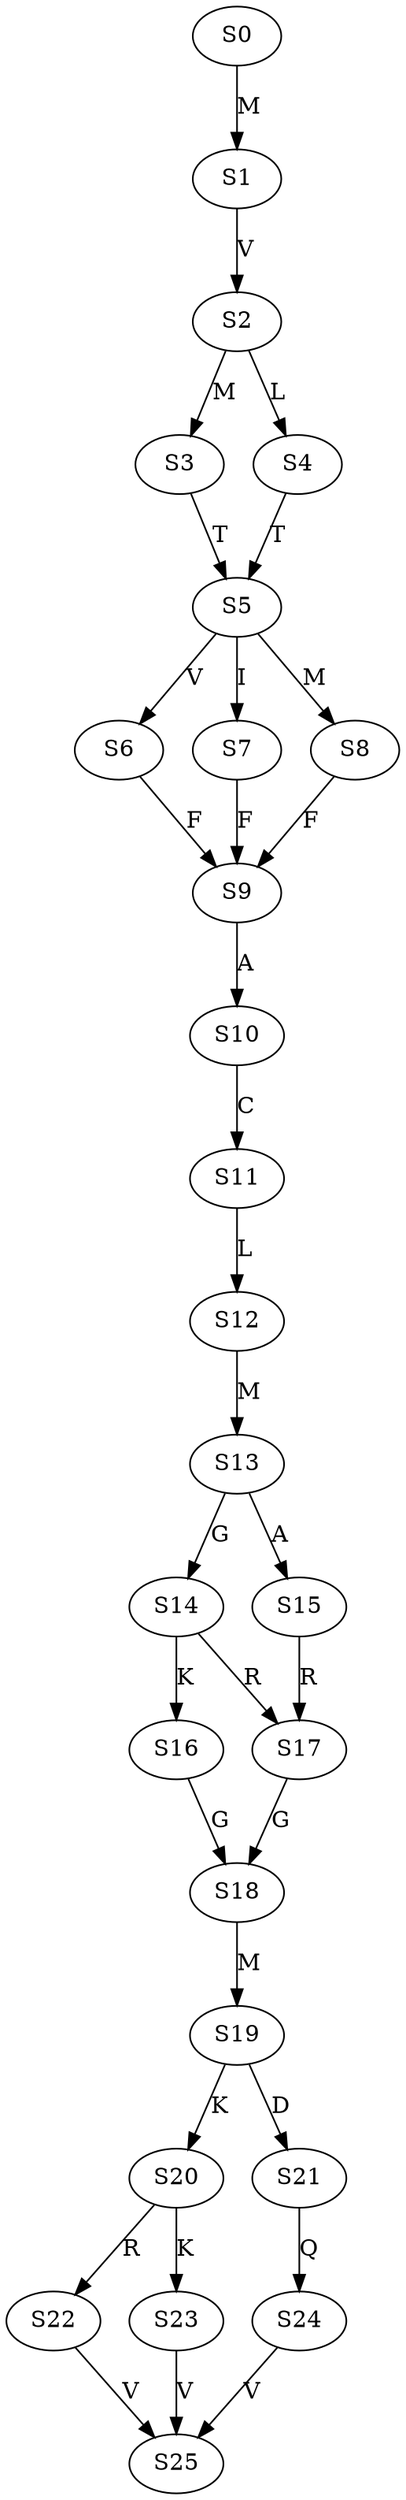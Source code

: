 strict digraph  {
	S0 -> S1 [ label = M ];
	S1 -> S2 [ label = V ];
	S2 -> S3 [ label = M ];
	S2 -> S4 [ label = L ];
	S3 -> S5 [ label = T ];
	S4 -> S5 [ label = T ];
	S5 -> S6 [ label = V ];
	S5 -> S7 [ label = I ];
	S5 -> S8 [ label = M ];
	S6 -> S9 [ label = F ];
	S7 -> S9 [ label = F ];
	S8 -> S9 [ label = F ];
	S9 -> S10 [ label = A ];
	S10 -> S11 [ label = C ];
	S11 -> S12 [ label = L ];
	S12 -> S13 [ label = M ];
	S13 -> S14 [ label = G ];
	S13 -> S15 [ label = A ];
	S14 -> S16 [ label = K ];
	S14 -> S17 [ label = R ];
	S15 -> S17 [ label = R ];
	S16 -> S18 [ label = G ];
	S17 -> S18 [ label = G ];
	S18 -> S19 [ label = M ];
	S19 -> S20 [ label = K ];
	S19 -> S21 [ label = D ];
	S20 -> S22 [ label = R ];
	S20 -> S23 [ label = K ];
	S21 -> S24 [ label = Q ];
	S22 -> S25 [ label = V ];
	S23 -> S25 [ label = V ];
	S24 -> S25 [ label = V ];
}
